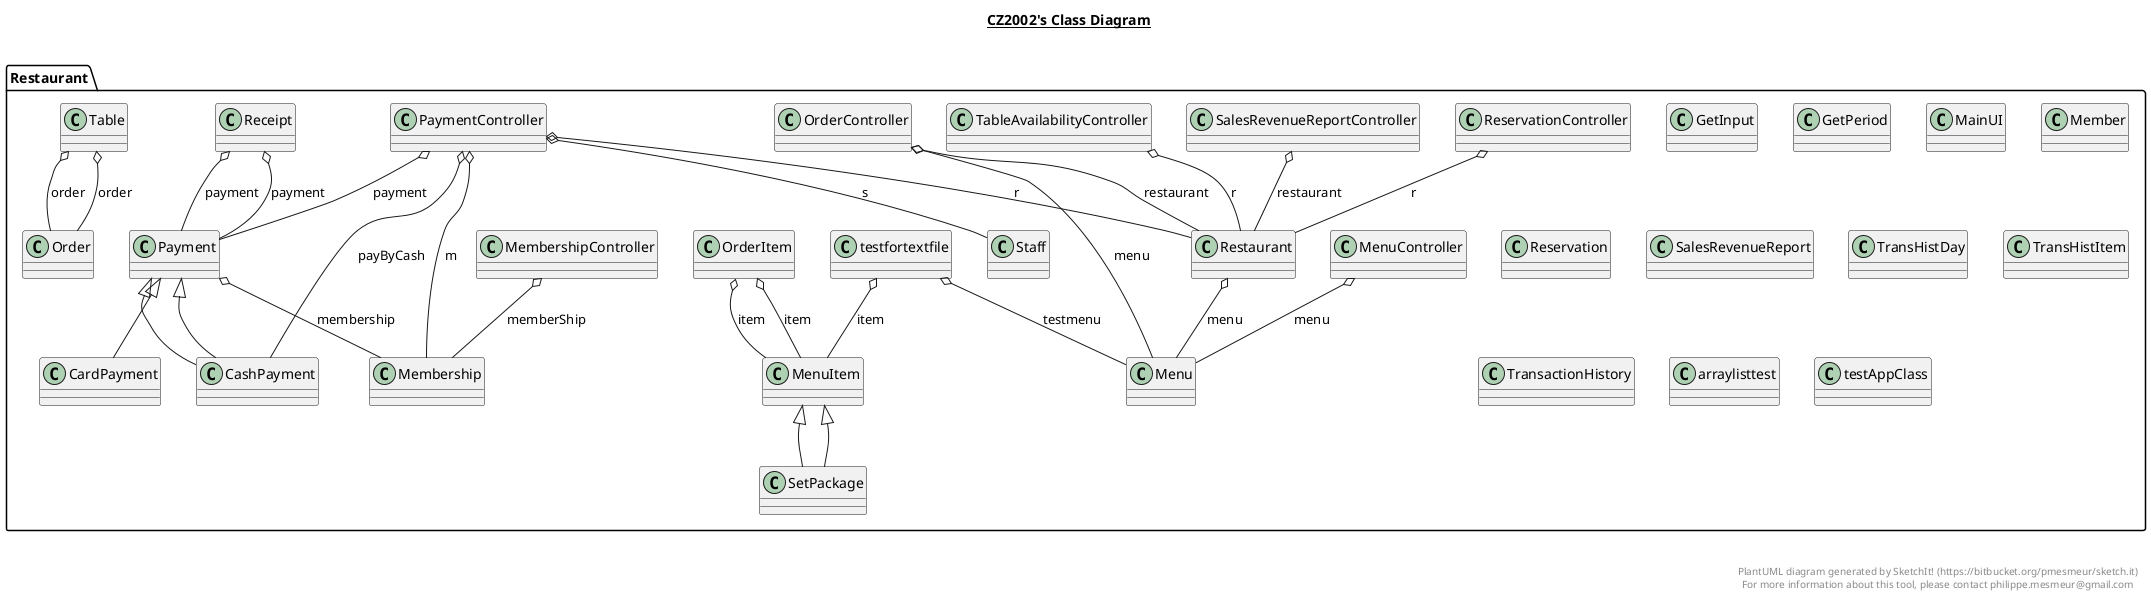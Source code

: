 @startuml

title __CZ2002's Class Diagram__\n

  namespace Restaurant {
    class Restaurant.CardPayment {
    }
  }
  

  namespace Restaurant {
    class Restaurant.CashPayment {
    }
  }
  

  namespace Restaurant {
    class Restaurant.CashPayment {
    }
  }
  

  namespace Restaurant {
    class Restaurant.GetInput {
    }
  }
  

  namespace Restaurant {
    class Restaurant.GetPeriod {
    }
  }
  

  namespace Restaurant {
    class Restaurant.MainUI {
    }
  }
  

  namespace Restaurant {
    class Restaurant.Member {
    }
  }
  

  namespace Restaurant {
    class Restaurant.Member {
    }
  }
  

  namespace Restaurant {
    class Restaurant.Membership {
    }
  }
  

  namespace Restaurant {
    class Restaurant.Membership {
    }
  }
  

  namespace Restaurant {
    class Restaurant.MembershipController {
    }
  }
  

  namespace Restaurant {
    class Restaurant.Menu {
    }
  }
  

  namespace Restaurant {
    class Restaurant.Menu {
    }
  }
  

  namespace Restaurant {
    class Restaurant.MenuController {
    }
  }
  

  namespace Restaurant {
    class Restaurant.MenuItem {
    }
  }
  

  namespace Restaurant {
    class Restaurant.MenuItem {
    }
  }
  

  namespace Restaurant {
    class Restaurant.Order {
    }
  }
  

  namespace Restaurant {
    class Restaurant.Order {
    }
  }
  

  namespace Restaurant {
    class Restaurant.OrderController {
    }
  }
  

  namespace Restaurant {
    class Restaurant.OrderItem {
    }
  }
  

  namespace Restaurant {
    class Restaurant.OrderItem {
    }
  }
  

  namespace Restaurant {
    class Restaurant.Payment {
    }
  }
  

  namespace Restaurant {
    class Restaurant.Payment {
    }
  }
  

  namespace Restaurant {
    class Restaurant.PaymentController {
    }
  }
  

  namespace Restaurant {
    class Restaurant.Receipt {
    }
  }
  

  namespace Restaurant {
    class Restaurant.Receipt {
    }
  }
  

  namespace Restaurant {
    class Restaurant.Reservation {
    }
  }
  

  namespace Restaurant {
    class Restaurant.Reservation {
    }
  }
  

  namespace Restaurant {
    class Restaurant.ReservationController {
    }
  }
  

  namespace Restaurant {
    class Restaurant.Restaurant {
    }
  }
  

  namespace Restaurant {
    class Restaurant.Restaurant {
    }
  }
  

  namespace Restaurant {
    class Restaurant.SalesRevenueReport {
    }
  }
  

  namespace Restaurant {
    class Restaurant.SalesRevenueReport {
    }
  }
  

  namespace Restaurant {
    class Restaurant.SalesRevenueReportController {
    }
  }
  

  namespace Restaurant {
    class Restaurant.SetPackage {
    }
  }
  

  namespace Restaurant {
    class Restaurant.SetPackage {
    }
  }
  

  namespace Restaurant {
    class Restaurant.Staff {
    }
  }
  

  namespace Restaurant {
    class Restaurant.Table {
    }
  }
  

  namespace Restaurant {
    class Restaurant.Table {
    }
  }
  

  namespace Restaurant {
    class Restaurant.TableAvailabilityController {
    }
  }
  

  namespace Restaurant {
    class Restaurant.TransHistDay {
    }
  }
  

  namespace Restaurant {
    class Restaurant.TransHistDay {
    }
  }
  

  namespace Restaurant {
    class Restaurant.TransHistItem {
    }
  }
  

  namespace Restaurant {
    class Restaurant.TransHistItem {
    }
  }
  

  namespace Restaurant {
    class Restaurant.TransactionHistory {
    }
  }
  

  namespace Restaurant {
    class Restaurant.arraylisttest {
    }
  }
  

  namespace Restaurant {
    class Restaurant.testAppClass {
    }
  }
  

  namespace Restaurant {
    class Restaurant.testfortextfile {
    }
  }
  

  Restaurant.CardPayment -up-|> Restaurant.Payment
  Restaurant.CashPayment -up-|> Restaurant.Payment
  Restaurant.CashPayment -up-|> Restaurant.Payment
  Restaurant.MembershipController o-- Restaurant.Membership : memberShip
  Restaurant.MenuController o-- Restaurant.Menu : menu
  Restaurant.OrderController o-- Restaurant.Menu : menu
  Restaurant.OrderController o-- Restaurant.Restaurant : restaurant
  Restaurant.OrderItem o-- Restaurant.MenuItem : item
  Restaurant.OrderItem o-- Restaurant.MenuItem : item
  Restaurant.Payment o-- Restaurant.Membership : membership
  Restaurant.PaymentController o-- Restaurant.Membership : m
  Restaurant.PaymentController o-- Restaurant.CashPayment : payByCash
  Restaurant.PaymentController o-- Restaurant.Payment : payment
  Restaurant.PaymentController o-- Restaurant.Restaurant : r
  Restaurant.PaymentController o-- Restaurant.Staff : s
  Restaurant.Receipt o-- Restaurant.Payment : payment
  Restaurant.Receipt o-- Restaurant.Payment : payment
  Restaurant.ReservationController o-- Restaurant.Restaurant : r
  Restaurant.Restaurant o-- Restaurant.Menu : menu
  Restaurant.SalesRevenueReportController o-- Restaurant.Restaurant : restaurant
  Restaurant.SetPackage -up-|> Restaurant.MenuItem
  Restaurant.SetPackage -up-|> Restaurant.MenuItem
  Restaurant.Table o-- Restaurant.Order : order
  Restaurant.Table o-- Restaurant.Order : order
  Restaurant.Table o-- Restaurant.Table.Level : tableStatus
  Restaurant.TableAvailabilityController o-- Restaurant.Restaurant : r
  Restaurant.testfortextfile o-- Restaurant.MenuItem : item
  Restaurant.testfortextfile o-- Restaurant.Menu : testmenu


right footer


PlantUML diagram generated by SketchIt! (https://bitbucket.org/pmesmeur/sketch.it)
For more information about this tool, please contact philippe.mesmeur@gmail.com
endfooter

@enduml
